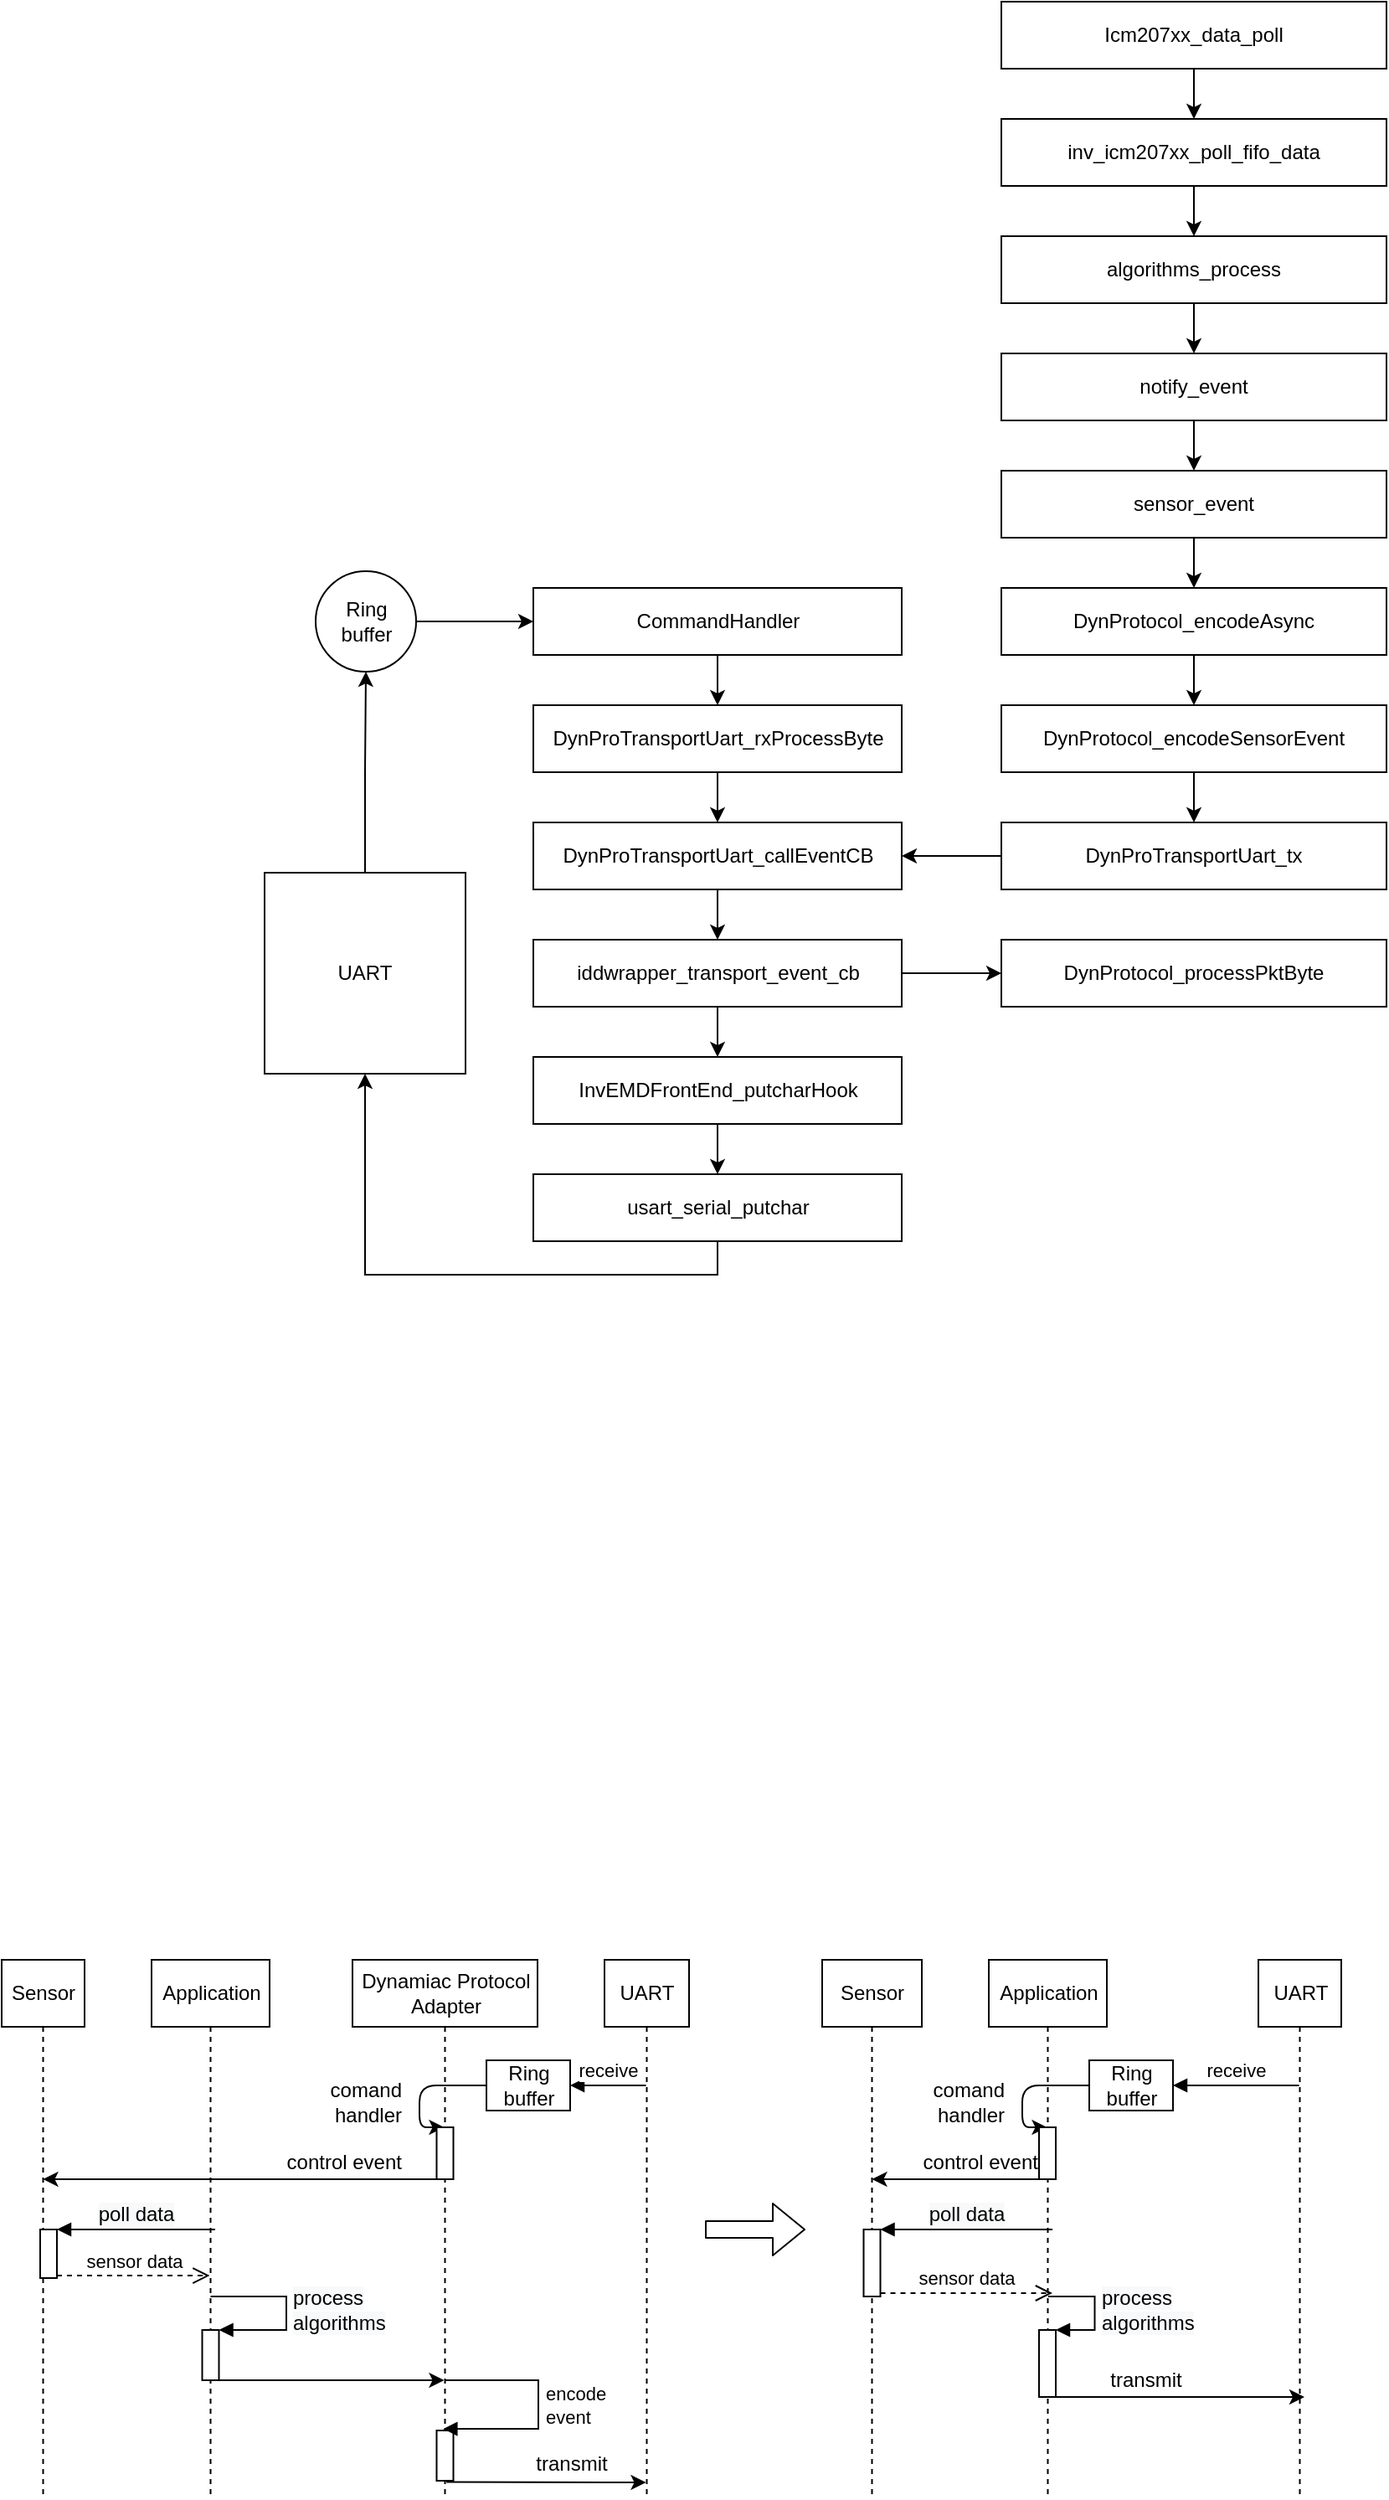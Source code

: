 <mxfile version="14.9.6" type="device"><diagram id="QZBn6ggHWZiGQD1Eflde" name="Page-1"><mxGraphModel dx="1086" dy="816" grid="1" gridSize="10" guides="1" tooltips="1" connect="1" arrows="1" fold="1" page="1" pageScale="1" pageWidth="827" pageHeight="1169" math="0" shadow="0"><root><mxCell id="0"/><mxCell id="1" parent="0"/><mxCell id="ztongD7mOwMppzGXLPEw-106" style="edgeStyle=orthogonalEdgeStyle;rounded=0;orthogonalLoop=1;jettySize=auto;html=1;exitX=0.5;exitY=0;exitDx=0;exitDy=0;entryX=0.5;entryY=1;entryDx=0;entryDy=0;" parent="1" source="ztongD7mOwMppzGXLPEw-6" target="ztongD7mOwMppzGXLPEw-8" edge="1"><mxGeometry relative="1" as="geometry"/></mxCell><mxCell id="ztongD7mOwMppzGXLPEw-6" value="UART" style="rounded=0;whiteSpace=wrap;html=1;" parent="1" vertex="1"><mxGeometry x="157" y="520" width="120" height="120" as="geometry"/></mxCell><mxCell id="ztongD7mOwMppzGXLPEw-12" style="edgeStyle=orthogonalEdgeStyle;rounded=0;orthogonalLoop=1;jettySize=auto;html=1;exitX=1;exitY=0.5;exitDx=0;exitDy=0;entryX=0;entryY=0.5;entryDx=0;entryDy=0;" parent="1" source="ztongD7mOwMppzGXLPEw-8" target="ztongD7mOwMppzGXLPEw-10" edge="1"><mxGeometry relative="1" as="geometry"/></mxCell><mxCell id="ztongD7mOwMppzGXLPEw-8" value="Ring buffer" style="ellipse;whiteSpace=wrap;html=1;aspect=fixed;" parent="1" vertex="1"><mxGeometry x="187.5" y="340" width="60" height="60" as="geometry"/></mxCell><mxCell id="ztongD7mOwMppzGXLPEw-108" style="edgeStyle=orthogonalEdgeStyle;rounded=0;orthogonalLoop=1;jettySize=auto;html=1;exitX=0.5;exitY=1;exitDx=0;exitDy=0;entryX=0.5;entryY=0;entryDx=0;entryDy=0;" parent="1" source="ztongD7mOwMppzGXLPEw-10" target="ztongD7mOwMppzGXLPEw-11" edge="1"><mxGeometry relative="1" as="geometry"/></mxCell><mxCell id="ztongD7mOwMppzGXLPEw-10" value="CommandHandler" style="rounded=0;whiteSpace=wrap;html=1;" parent="1" vertex="1"><mxGeometry x="317.5" y="350" width="220" height="40" as="geometry"/></mxCell><mxCell id="ztongD7mOwMppzGXLPEw-109" style="edgeStyle=orthogonalEdgeStyle;rounded=0;orthogonalLoop=1;jettySize=auto;html=1;exitX=0.5;exitY=1;exitDx=0;exitDy=0;entryX=0.5;entryY=0;entryDx=0;entryDy=0;" parent="1" source="ztongD7mOwMppzGXLPEw-11" target="ztongD7mOwMppzGXLPEw-16" edge="1"><mxGeometry relative="1" as="geometry"/></mxCell><mxCell id="ztongD7mOwMppzGXLPEw-11" value="DynProTransportUart_rxProcessByte" style="rounded=0;whiteSpace=wrap;html=1;" parent="1" vertex="1"><mxGeometry x="317.5" y="420" width="220" height="40" as="geometry"/></mxCell><mxCell id="ztongD7mOwMppzGXLPEw-20" style="edgeStyle=orthogonalEdgeStyle;rounded=0;orthogonalLoop=1;jettySize=auto;html=1;exitX=1;exitY=0.5;exitDx=0;exitDy=0;entryX=0;entryY=0.5;entryDx=0;entryDy=0;" parent="1" source="ztongD7mOwMppzGXLPEw-15" target="ztongD7mOwMppzGXLPEw-19" edge="1"><mxGeometry relative="1" as="geometry"/></mxCell><mxCell id="ztongD7mOwMppzGXLPEw-111" style="edgeStyle=orthogonalEdgeStyle;rounded=0;orthogonalLoop=1;jettySize=auto;html=1;exitX=0.5;exitY=1;exitDx=0;exitDy=0;entryX=0.5;entryY=0;entryDx=0;entryDy=0;" parent="1" source="ztongD7mOwMppzGXLPEw-15" target="ztongD7mOwMppzGXLPEw-41" edge="1"><mxGeometry relative="1" as="geometry"/></mxCell><mxCell id="ztongD7mOwMppzGXLPEw-15" value="iddwrapper_transport_event_cb" style="rounded=0;whiteSpace=wrap;html=1;" parent="1" vertex="1"><mxGeometry x="317.5" y="560" width="220" height="40" as="geometry"/></mxCell><mxCell id="ztongD7mOwMppzGXLPEw-110" style="edgeStyle=orthogonalEdgeStyle;rounded=0;orthogonalLoop=1;jettySize=auto;html=1;exitX=0.5;exitY=1;exitDx=0;exitDy=0;entryX=0.5;entryY=0;entryDx=0;entryDy=0;" parent="1" source="ztongD7mOwMppzGXLPEw-16" target="ztongD7mOwMppzGXLPEw-15" edge="1"><mxGeometry relative="1" as="geometry"/></mxCell><mxCell id="ztongD7mOwMppzGXLPEw-16" value="DynProTransportUart_callEventCB" style="rounded=0;whiteSpace=wrap;html=1;" parent="1" vertex="1"><mxGeometry x="317.5" y="490" width="220" height="40" as="geometry"/></mxCell><mxCell id="ztongD7mOwMppzGXLPEw-19" value="DynProtocol_processPktByte" style="whiteSpace=wrap;html=1;" parent="1" vertex="1"><mxGeometry x="597" y="560" width="230" height="40" as="geometry"/></mxCell><mxCell id="ztongD7mOwMppzGXLPEw-113" style="edgeStyle=orthogonalEdgeStyle;rounded=0;orthogonalLoop=1;jettySize=auto;html=1;exitX=0.5;exitY=1;exitDx=0;exitDy=0;entryX=0.5;entryY=0;entryDx=0;entryDy=0;" parent="1" source="ztongD7mOwMppzGXLPEw-23" target="ztongD7mOwMppzGXLPEw-24" edge="1"><mxGeometry relative="1" as="geometry"/></mxCell><mxCell id="ztongD7mOwMppzGXLPEw-23" value="Icm207xx_data_poll" style="whiteSpace=wrap;html=1;" parent="1" vertex="1"><mxGeometry x="597" width="230" height="40" as="geometry"/></mxCell><mxCell id="ztongD7mOwMppzGXLPEw-114" style="edgeStyle=orthogonalEdgeStyle;rounded=0;orthogonalLoop=1;jettySize=auto;html=1;exitX=0.5;exitY=1;exitDx=0;exitDy=0;entryX=0.5;entryY=0;entryDx=0;entryDy=0;" parent="1" source="ztongD7mOwMppzGXLPEw-24" target="ztongD7mOwMppzGXLPEw-25" edge="1"><mxGeometry relative="1" as="geometry"/></mxCell><mxCell id="ztongD7mOwMppzGXLPEw-24" value="inv_icm207xx_poll_fifo_data" style="whiteSpace=wrap;html=1;" parent="1" vertex="1"><mxGeometry x="597" y="70" width="230" height="40" as="geometry"/></mxCell><mxCell id="ztongD7mOwMppzGXLPEw-115" style="edgeStyle=orthogonalEdgeStyle;rounded=0;orthogonalLoop=1;jettySize=auto;html=1;exitX=0.5;exitY=1;exitDx=0;exitDy=0;entryX=0.5;entryY=0;entryDx=0;entryDy=0;" parent="1" source="ztongD7mOwMppzGXLPEw-25" target="ztongD7mOwMppzGXLPEw-26" edge="1"><mxGeometry relative="1" as="geometry"/></mxCell><mxCell id="ztongD7mOwMppzGXLPEw-25" value="algorithms_process" style="whiteSpace=wrap;html=1;" parent="1" vertex="1"><mxGeometry x="597" y="140" width="230" height="40" as="geometry"/></mxCell><mxCell id="ztongD7mOwMppzGXLPEw-116" style="edgeStyle=orthogonalEdgeStyle;rounded=0;orthogonalLoop=1;jettySize=auto;html=1;exitX=0.5;exitY=1;exitDx=0;exitDy=0;entryX=0.5;entryY=0;entryDx=0;entryDy=0;" parent="1" source="ztongD7mOwMppzGXLPEw-26" target="ztongD7mOwMppzGXLPEw-31" edge="1"><mxGeometry relative="1" as="geometry"/></mxCell><mxCell id="ztongD7mOwMppzGXLPEw-26" value="notify_event" style="whiteSpace=wrap;html=1;" parent="1" vertex="1"><mxGeometry x="597" y="210" width="230" height="40" as="geometry"/></mxCell><mxCell id="ztongD7mOwMppzGXLPEw-117" style="edgeStyle=orthogonalEdgeStyle;rounded=0;orthogonalLoop=1;jettySize=auto;html=1;exitX=0.5;exitY=1;exitDx=0;exitDy=0;entryX=0.5;entryY=0;entryDx=0;entryDy=0;" parent="1" source="ztongD7mOwMppzGXLPEw-31" target="ztongD7mOwMppzGXLPEw-33" edge="1"><mxGeometry relative="1" as="geometry"/></mxCell><mxCell id="ztongD7mOwMppzGXLPEw-31" value="sensor_event" style="whiteSpace=wrap;html=1;" parent="1" vertex="1"><mxGeometry x="597" y="280" width="230" height="40" as="geometry"/></mxCell><mxCell id="ztongD7mOwMppzGXLPEw-118" style="edgeStyle=orthogonalEdgeStyle;rounded=0;orthogonalLoop=1;jettySize=auto;html=1;exitX=0.5;exitY=1;exitDx=0;exitDy=0;entryX=0.5;entryY=0;entryDx=0;entryDy=0;" parent="1" source="ztongD7mOwMppzGXLPEw-33" target="ztongD7mOwMppzGXLPEw-34" edge="1"><mxGeometry relative="1" as="geometry"/></mxCell><mxCell id="ztongD7mOwMppzGXLPEw-33" value="DynProtocol_encodeAsync" style="whiteSpace=wrap;html=1;" parent="1" vertex="1"><mxGeometry x="597" y="350" width="230" height="40" as="geometry"/></mxCell><mxCell id="ztongD7mOwMppzGXLPEw-119" style="edgeStyle=orthogonalEdgeStyle;rounded=0;orthogonalLoop=1;jettySize=auto;html=1;exitX=0.5;exitY=1;exitDx=0;exitDy=0;entryX=0.5;entryY=0;entryDx=0;entryDy=0;" parent="1" source="ztongD7mOwMppzGXLPEw-34" target="ztongD7mOwMppzGXLPEw-37" edge="1"><mxGeometry relative="1" as="geometry"/></mxCell><mxCell id="ztongD7mOwMppzGXLPEw-34" value="DynProtocol_encodeSensorEvent" style="whiteSpace=wrap;html=1;" parent="1" vertex="1"><mxGeometry x="597" y="420" width="230" height="40" as="geometry"/></mxCell><mxCell id="ztongD7mOwMppzGXLPEw-120" style="edgeStyle=orthogonalEdgeStyle;rounded=0;orthogonalLoop=1;jettySize=auto;html=1;exitX=0;exitY=0.5;exitDx=0;exitDy=0;entryX=1;entryY=0.5;entryDx=0;entryDy=0;" parent="1" source="ztongD7mOwMppzGXLPEw-37" target="ztongD7mOwMppzGXLPEw-16" edge="1"><mxGeometry relative="1" as="geometry"/></mxCell><mxCell id="ztongD7mOwMppzGXLPEw-37" value="DynProTransportUart_tx" style="whiteSpace=wrap;html=1;" parent="1" vertex="1"><mxGeometry x="597" y="490" width="230" height="40" as="geometry"/></mxCell><mxCell id="ztongD7mOwMppzGXLPEw-112" style="edgeStyle=orthogonalEdgeStyle;rounded=0;orthogonalLoop=1;jettySize=auto;html=1;exitX=0.5;exitY=1;exitDx=0;exitDy=0;entryX=0.5;entryY=0;entryDx=0;entryDy=0;" parent="1" source="ztongD7mOwMppzGXLPEw-41" target="ztongD7mOwMppzGXLPEw-43" edge="1"><mxGeometry relative="1" as="geometry"/></mxCell><mxCell id="ztongD7mOwMppzGXLPEw-41" value="InvEMDFrontEnd_putcharHook" style="whiteSpace=wrap;html=1;" parent="1" vertex="1"><mxGeometry x="317.5" y="630" width="220" height="40" as="geometry"/></mxCell><mxCell id="ztongD7mOwMppzGXLPEw-107" style="edgeStyle=orthogonalEdgeStyle;rounded=0;orthogonalLoop=1;jettySize=auto;html=1;exitX=0.5;exitY=1;exitDx=0;exitDy=0;entryX=0.5;entryY=1;entryDx=0;entryDy=0;" parent="1" source="ztongD7mOwMppzGXLPEw-43" target="ztongD7mOwMppzGXLPEw-6" edge="1"><mxGeometry relative="1" as="geometry"/></mxCell><mxCell id="ztongD7mOwMppzGXLPEw-43" value="usart_serial_putchar" style="whiteSpace=wrap;html=1;" parent="1" vertex="1"><mxGeometry x="317.5" y="700" width="220" height="40" as="geometry"/></mxCell><mxCell id="ztongD7mOwMppzGXLPEw-45" style="edgeStyle=orthogonalEdgeStyle;rounded=0;orthogonalLoop=1;jettySize=auto;html=1;exitX=0.5;exitY=1;exitDx=0;exitDy=0;" parent="1" source="ztongD7mOwMppzGXLPEw-43" target="ztongD7mOwMppzGXLPEw-43" edge="1"><mxGeometry relative="1" as="geometry"/></mxCell><mxCell id="ztongD7mOwMppzGXLPEw-47" value="UART" style="shape=umlLifeline;perimeter=lifelinePerimeter;whiteSpace=wrap;html=1;container=1;collapsible=0;recursiveResize=0;outlineConnect=0;" parent="1" vertex="1"><mxGeometry x="360" y="1169" width="50.5" height="321" as="geometry"/></mxCell><mxCell id="ztongD7mOwMppzGXLPEw-48" value="Sensor" style="shape=umlLifeline;perimeter=lifelinePerimeter;whiteSpace=wrap;html=1;container=1;collapsible=0;recursiveResize=0;outlineConnect=0;" parent="1" vertex="1"><mxGeometry y="1169" width="49.5" height="321" as="geometry"/></mxCell><mxCell id="ztongD7mOwMppzGXLPEw-55" value="" style="html=1;points=[];perimeter=orthogonalPerimeter;" parent="ztongD7mOwMppzGXLPEw-48" vertex="1"><mxGeometry x="23" y="161" width="10" height="29" as="geometry"/></mxCell><mxCell id="ztongD7mOwMppzGXLPEw-56" value="&lt;span style=&quot;font-size: 12px ; background-color: rgb(248 , 249 , 250)&quot;&gt;poll data&lt;/span&gt;" style="html=1;verticalAlign=bottom;endArrow=block;entryX=1;entryY=0;" parent="1" target="ztongD7mOwMppzGXLPEw-55" edge="1"><mxGeometry relative="1" as="geometry"><mxPoint x="127.5" y="1330" as="sourcePoint"/></mxGeometry></mxCell><mxCell id="ztongD7mOwMppzGXLPEw-57" value="sensor data" style="html=1;verticalAlign=bottom;endArrow=open;dashed=1;endSize=8;exitX=1;exitY=0.95;" parent="1" source="ztongD7mOwMppzGXLPEw-55" target="ztongD7mOwMppzGXLPEw-59" edge="1"><mxGeometry relative="1" as="geometry"><mxPoint x="127.5" y="1368" as="targetPoint"/></mxGeometry></mxCell><mxCell id="ztongD7mOwMppzGXLPEw-59" value="Application" style="shape=umlLifeline;perimeter=lifelinePerimeter;whiteSpace=wrap;html=1;container=1;collapsible=0;recursiveResize=0;outlineConnect=0;" parent="1" vertex="1"><mxGeometry x="89.5" y="1169" width="70.5" height="321" as="geometry"/></mxCell><mxCell id="ztongD7mOwMppzGXLPEw-62" value="" style="html=1;points=[];perimeter=orthogonalPerimeter;" parent="1" vertex="1"><mxGeometry x="119.75" y="1390" width="10" height="30" as="geometry"/></mxCell><mxCell id="ztongD7mOwMppzGXLPEw-63" value="&lt;span style=&quot;font-size: 12px ; text-align: center ; background-color: rgb(248 , 249 , 250)&quot;&gt;process &lt;br&gt;algorithms&lt;/span&gt;" style="edgeStyle=orthogonalEdgeStyle;html=1;align=left;spacingLeft=2;endArrow=block;rounded=0;entryX=1;entryY=0;" parent="1" source="ztongD7mOwMppzGXLPEw-59" target="ztongD7mOwMppzGXLPEw-62" edge="1"><mxGeometry relative="1" as="geometry"><mxPoint x="130.679" y="1370.04" as="sourcePoint"/><Array as="points"><mxPoint x="170" y="1370"/><mxPoint x="170" y="1390"/></Array></mxGeometry></mxCell><mxCell id="ztongD7mOwMppzGXLPEw-64" value="Dynamiac Protocol Adapter" style="shape=umlLifeline;perimeter=lifelinePerimeter;whiteSpace=wrap;html=1;container=1;collapsible=0;recursiveResize=0;outlineConnect=0;" parent="1" vertex="1"><mxGeometry x="209.5" y="1169" width="110.5" height="321" as="geometry"/></mxCell><mxCell id="ztongD7mOwMppzGXLPEw-69" value="" style="html=1;points=[];perimeter=orthogonalPerimeter;" parent="ztongD7mOwMppzGXLPEw-64" vertex="1"><mxGeometry x="50.25" y="281" width="10" height="30" as="geometry"/></mxCell><mxCell id="ztongD7mOwMppzGXLPEw-70" value="encode &lt;br&gt;event" style="edgeStyle=orthogonalEdgeStyle;html=1;align=left;spacingLeft=2;endArrow=block;rounded=0;entryX=0.392;entryY=-0.033;entryDx=0;entryDy=0;entryPerimeter=0;" parent="ztongD7mOwMppzGXLPEw-64" target="ztongD7mOwMppzGXLPEw-69" edge="1" source="ztongD7mOwMppzGXLPEw-64"><mxGeometry relative="1" as="geometry"><mxPoint x="63.25" y="261" as="sourcePoint"/><Array as="points"><mxPoint x="111" y="251"/><mxPoint x="111" y="280"/></Array></mxGeometry></mxCell><mxCell id="ztongD7mOwMppzGXLPEw-74" value="Ring buffer" style="whiteSpace=wrap;html=1;" parent="1" vertex="1"><mxGeometry x="289.5" y="1229" width="50" height="30" as="geometry"/></mxCell><mxCell id="ztongD7mOwMppzGXLPEw-75" value="receive" style="html=1;verticalAlign=bottom;endArrow=block;entryX=1;entryY=0.5;entryDx=0;entryDy=0;" parent="1" source="ztongD7mOwMppzGXLPEw-47" target="ztongD7mOwMppzGXLPEw-74" edge="1"><mxGeometry width="80" relative="1" as="geometry"><mxPoint x="529.5" y="1304" as="sourcePoint"/><mxPoint x="499.5" y="1359" as="targetPoint"/></mxGeometry></mxCell><mxCell id="ztongD7mOwMppzGXLPEw-76" value="" style="endArrow=classic;html=1;exitX=0;exitY=0.5;exitDx=0;exitDy=0;" parent="1" source="ztongD7mOwMppzGXLPEw-74" target="ztongD7mOwMppzGXLPEw-64" edge="1"><mxGeometry width="50" height="50" relative="1" as="geometry"><mxPoint x="229.5" y="1349" as="sourcePoint"/><mxPoint x="279.5" y="1299" as="targetPoint"/><Array as="points"><mxPoint x="249.5" y="1244"/><mxPoint x="249.5" y="1269"/></Array></mxGeometry></mxCell><mxCell id="ztongD7mOwMppzGXLPEw-77" value="" style="html=1;points=[];perimeter=orthogonalPerimeter;" parent="1" vertex="1"><mxGeometry x="259.75" y="1269" width="10" height="31" as="geometry"/></mxCell><mxCell id="ztongD7mOwMppzGXLPEw-79" value="" style="endArrow=classic;html=1;" parent="1" source="ztongD7mOwMppzGXLPEw-64" target="ztongD7mOwMppzGXLPEw-48" edge="1"><mxGeometry width="50" height="50" relative="1" as="geometry"><mxPoint x="229.5" y="1319" as="sourcePoint"/><mxPoint x="279.5" y="1269" as="targetPoint"/><Array as="points"><mxPoint x="200" y="1300"/><mxPoint x="150" y="1300"/></Array></mxGeometry></mxCell><mxCell id="ztongD7mOwMppzGXLPEw-80" value="comand&lt;br&gt;handler" style="text;html=1;align=right;verticalAlign=middle;resizable=0;points=[];autosize=1;strokeColor=none;" parent="1" vertex="1"><mxGeometry x="179.5" y="1239" width="60" height="30" as="geometry"/></mxCell><mxCell id="ztongD7mOwMppzGXLPEw-81" value="control event" style="text;html=1;align=right;verticalAlign=middle;resizable=0;points=[];autosize=1;strokeColor=none;" parent="1" vertex="1"><mxGeometry x="160" y="1280" width="80" height="20" as="geometry"/></mxCell><mxCell id="ztongD7mOwMppzGXLPEw-82" value="" style="endArrow=classic;html=1;" parent="1" source="ztongD7mOwMppzGXLPEw-62" target="ztongD7mOwMppzGXLPEw-64" edge="1"><mxGeometry width="50" height="50" relative="1" as="geometry"><mxPoint x="128.167" y="1430" as="sourcePoint"/><mxPoint x="267.5" y="1430" as="targetPoint"/><Array as="points"><mxPoint x="213" y="1420"/></Array></mxGeometry></mxCell><mxCell id="ztongD7mOwMppzGXLPEw-83" value="" style="endArrow=classic;html=1;exitX=0.585;exitY=1.027;exitDx=0;exitDy=0;exitPerimeter=0;" parent="1" source="ztongD7mOwMppzGXLPEw-69" target="ztongD7mOwMppzGXLPEw-47" edge="1"><mxGeometry width="50" height="50" relative="1" as="geometry"><mxPoint x="268.167" y="1490" as="sourcePoint"/><mxPoint x="388" y="1490" as="targetPoint"/><Array as="points"><mxPoint x="373" y="1481"/></Array></mxGeometry></mxCell><mxCell id="ztongD7mOwMppzGXLPEw-84" value="transmit" style="text;html=1;align=center;verticalAlign=middle;resizable=0;points=[];autosize=1;strokeColor=none;" parent="1" vertex="1"><mxGeometry x="310" y="1460" width="60" height="20" as="geometry"/></mxCell><mxCell id="ztongD7mOwMppzGXLPEw-85" value="UART" style="shape=umlLifeline;perimeter=lifelinePerimeter;whiteSpace=wrap;html=1;container=1;collapsible=0;recursiveResize=0;outlineConnect=0;" parent="1" vertex="1"><mxGeometry x="750.5" y="1169" width="49.5" height="321" as="geometry"/></mxCell><mxCell id="ztongD7mOwMppzGXLPEw-86" value="Sensor" style="shape=umlLifeline;perimeter=lifelinePerimeter;whiteSpace=wrap;html=1;container=1;collapsible=0;recursiveResize=0;outlineConnect=0;" parent="1" vertex="1"><mxGeometry x="490" y="1169" width="59.5" height="321" as="geometry"/></mxCell><mxCell id="ztongD7mOwMppzGXLPEw-87" value="" style="html=1;points=[];perimeter=orthogonalPerimeter;" parent="1" vertex="1"><mxGeometry x="514.75" y="1330" width="10" height="40" as="geometry"/></mxCell><mxCell id="ztongD7mOwMppzGXLPEw-88" value="&lt;span style=&quot;font-size: 12px ; background-color: rgb(248 , 249 , 250)&quot;&gt;poll data&lt;/span&gt;" style="html=1;verticalAlign=bottom;endArrow=block;entryX=1;entryY=0;" parent="1" target="ztongD7mOwMppzGXLPEw-87" edge="1"><mxGeometry relative="1" as="geometry"><mxPoint x="627.5" y="1330" as="sourcePoint"/></mxGeometry></mxCell><mxCell id="ztongD7mOwMppzGXLPEw-89" value="sensor data" style="html=1;verticalAlign=bottom;endArrow=open;dashed=1;endSize=8;exitX=1;exitY=0.95;" parent="1" source="ztongD7mOwMppzGXLPEw-87" edge="1"><mxGeometry relative="1" as="geometry"><mxPoint x="627.5" y="1368" as="targetPoint"/></mxGeometry></mxCell><mxCell id="ztongD7mOwMppzGXLPEw-90" value="Application" style="shape=umlLifeline;perimeter=lifelinePerimeter;whiteSpace=wrap;html=1;container=1;collapsible=0;recursiveResize=0;outlineConnect=0;" parent="1" vertex="1"><mxGeometry x="589.5" y="1169" width="70.5" height="321" as="geometry"/></mxCell><mxCell id="ztongD7mOwMppzGXLPEw-91" value="" style="html=1;points=[];perimeter=orthogonalPerimeter;" parent="1" vertex="1"><mxGeometry x="619.5" y="1390" width="10" height="40" as="geometry"/></mxCell><mxCell id="ztongD7mOwMppzGXLPEw-92" value="&lt;span style=&quot;font-size: 12px ; text-align: center ; background-color: rgb(248 , 249 , 250)&quot;&gt;process &lt;br&gt;algorithms&lt;/span&gt;" style="edgeStyle=orthogonalEdgeStyle;html=1;align=left;spacingLeft=2;endArrow=block;rounded=0;entryX=1;entryY=0;" parent="1" target="ztongD7mOwMppzGXLPEw-91" edge="1"><mxGeometry relative="1" as="geometry"><mxPoint x="625" y="1370" as="sourcePoint"/><Array as="points"><mxPoint x="652.75" y="1370"/><mxPoint x="652.75" y="1390"/></Array></mxGeometry></mxCell><mxCell id="ztongD7mOwMppzGXLPEw-96" value="Ring buffer" style="whiteSpace=wrap;html=1;" parent="1" vertex="1"><mxGeometry x="649.5" y="1229" width="50" height="30" as="geometry"/></mxCell><mxCell id="ztongD7mOwMppzGXLPEw-97" value="receive" style="html=1;verticalAlign=bottom;endArrow=block;entryX=1;entryY=0.5;entryDx=0;entryDy=0;" parent="1" source="ztongD7mOwMppzGXLPEw-85" target="ztongD7mOwMppzGXLPEw-96" edge="1"><mxGeometry width="80" relative="1" as="geometry"><mxPoint x="1029.5" y="1304" as="sourcePoint"/><mxPoint x="999.5" y="1359" as="targetPoint"/></mxGeometry></mxCell><mxCell id="ztongD7mOwMppzGXLPEw-98" value="" style="endArrow=classic;html=1;exitX=0;exitY=0.5;exitDx=0;exitDy=0;" parent="1" source="ztongD7mOwMppzGXLPEw-96" target="ztongD7mOwMppzGXLPEw-90" edge="1"><mxGeometry width="50" height="50" relative="1" as="geometry"><mxPoint x="729.5" y="1349" as="sourcePoint"/><mxPoint x="769.0" y="1269" as="targetPoint"/><Array as="points"><mxPoint x="609.5" y="1244"/><mxPoint x="609.5" y="1269"/></Array></mxGeometry></mxCell><mxCell id="ztongD7mOwMppzGXLPEw-99" value="" style="html=1;points=[];perimeter=orthogonalPerimeter;" parent="1" vertex="1"><mxGeometry x="619.5" y="1269" width="10" height="31" as="geometry"/></mxCell><mxCell id="ztongD7mOwMppzGXLPEw-100" value="" style="endArrow=classic;html=1;" parent="1" source="ztongD7mOwMppzGXLPEw-90" target="ztongD7mOwMppzGXLPEw-86" edge="1"><mxGeometry width="50" height="50" relative="1" as="geometry"><mxPoint x="709.5" y="1369" as="sourcePoint"/><mxPoint x="779.5" y="1269" as="targetPoint"/><Array as="points"><mxPoint x="573" y="1300"/><mxPoint x="560" y="1300"/></Array></mxGeometry></mxCell><mxCell id="ztongD7mOwMppzGXLPEw-101" value="comand&lt;br&gt;handler" style="text;html=1;align=right;verticalAlign=middle;resizable=0;points=[];autosize=1;strokeColor=none;" parent="1" vertex="1"><mxGeometry x="539.5" y="1239" width="60" height="30" as="geometry"/></mxCell><mxCell id="ztongD7mOwMppzGXLPEw-102" value="control event" style="text;html=1;align=right;verticalAlign=middle;resizable=0;points=[];autosize=1;strokeColor=none;" parent="1" vertex="1"><mxGeometry x="539.75" y="1280" width="80" height="20" as="geometry"/></mxCell><mxCell id="ztongD7mOwMppzGXLPEw-103" value="" style="endArrow=classic;html=1;" parent="1" edge="1"><mxGeometry width="50" height="50" relative="1" as="geometry"><mxPoint x="628.167" y="1430" as="sourcePoint"/><mxPoint x="778" y="1430" as="targetPoint"/><Array as="points"><mxPoint x="712.75" y="1430"/></Array></mxGeometry></mxCell><mxCell id="ztongD7mOwMppzGXLPEw-105" value="transmit" style="text;html=1;align=center;verticalAlign=middle;resizable=0;points=[];autosize=1;strokeColor=none;" parent="1" vertex="1"><mxGeometry x="652.75" y="1410" width="60" height="20" as="geometry"/></mxCell><mxCell id="ztongD7mOwMppzGXLPEw-121" value="" style="shape=flexArrow;endArrow=classic;html=1;" parent="1" edge="1"><mxGeometry width="50" height="50" relative="1" as="geometry"><mxPoint x="420" y="1330" as="sourcePoint"/><mxPoint x="480" y="1330" as="targetPoint"/></mxGeometry></mxCell></root></mxGraphModel></diagram></mxfile>